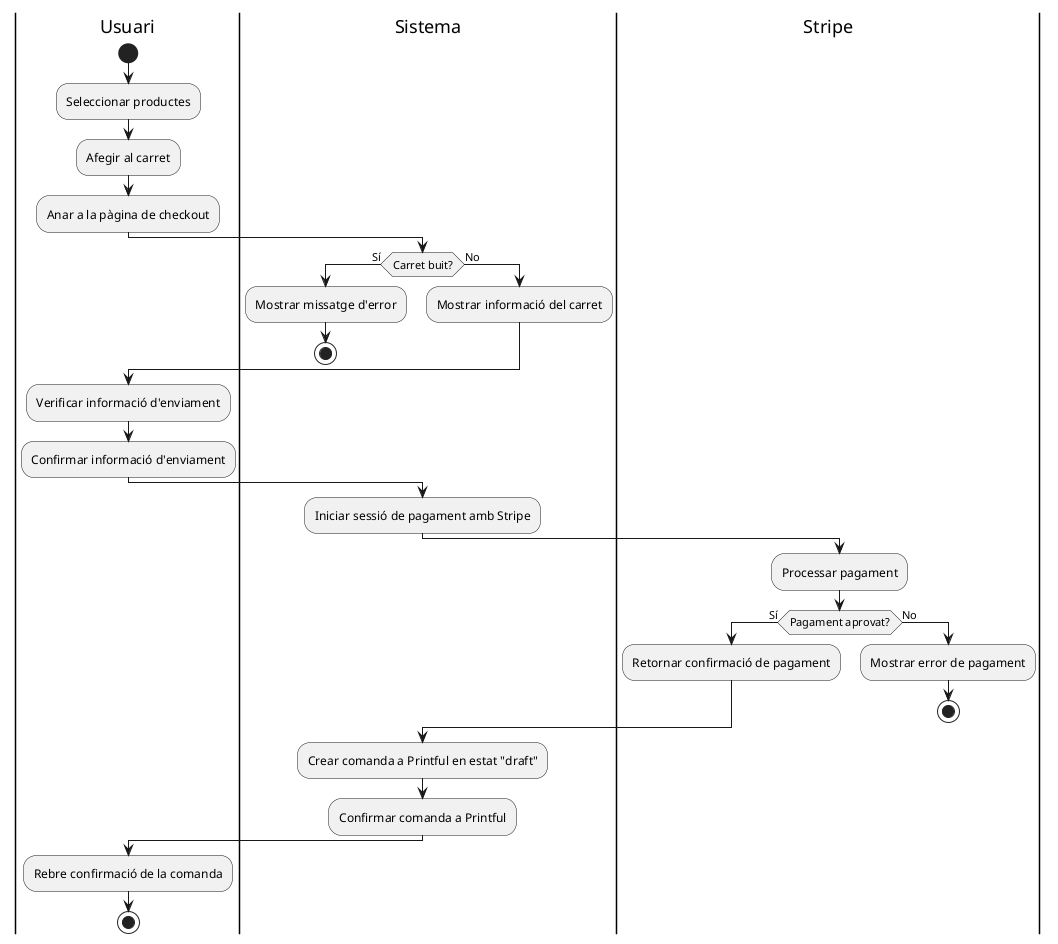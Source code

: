 @startuml Aborrasdesign
|Usuari|
start
:Seleccionar productes;
:Afegir al carret;
:Anar a la pàgina de checkout;

|Sistema|
if (Carret buit?) then (Sí)
  :Mostrar missatge d'error;
  stop
else (No)
  :Mostrar informació del carret;
endif

|Usuari|
:Verificar informació d'enviament;
:Confirmar informació d'enviament;

|Sistema|
:Iniciar sessió de pagament amb Stripe;

|Stripe|
:Processar pagament;
if (Pagament aprovat?) then (Sí)
  :Retornar confirmació de pagament;
else (No)
  :Mostrar error de pagament;
  stop
endif

|Sistema|
:Crear comanda a Printful en estat "draft";
:Confirmar comanda a Printful;

|Usuari|
:Rebre confirmació de la comanda;
stop
@enduml
